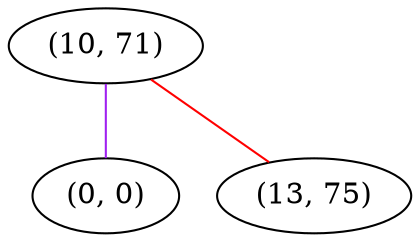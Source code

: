 graph "" {
"(10, 71)";
"(0, 0)";
"(13, 75)";
"(10, 71)" -- "(0, 0)"  [color=purple, key=0, weight=4];
"(10, 71)" -- "(13, 75)"  [color=red, key=0, weight=1];
}
